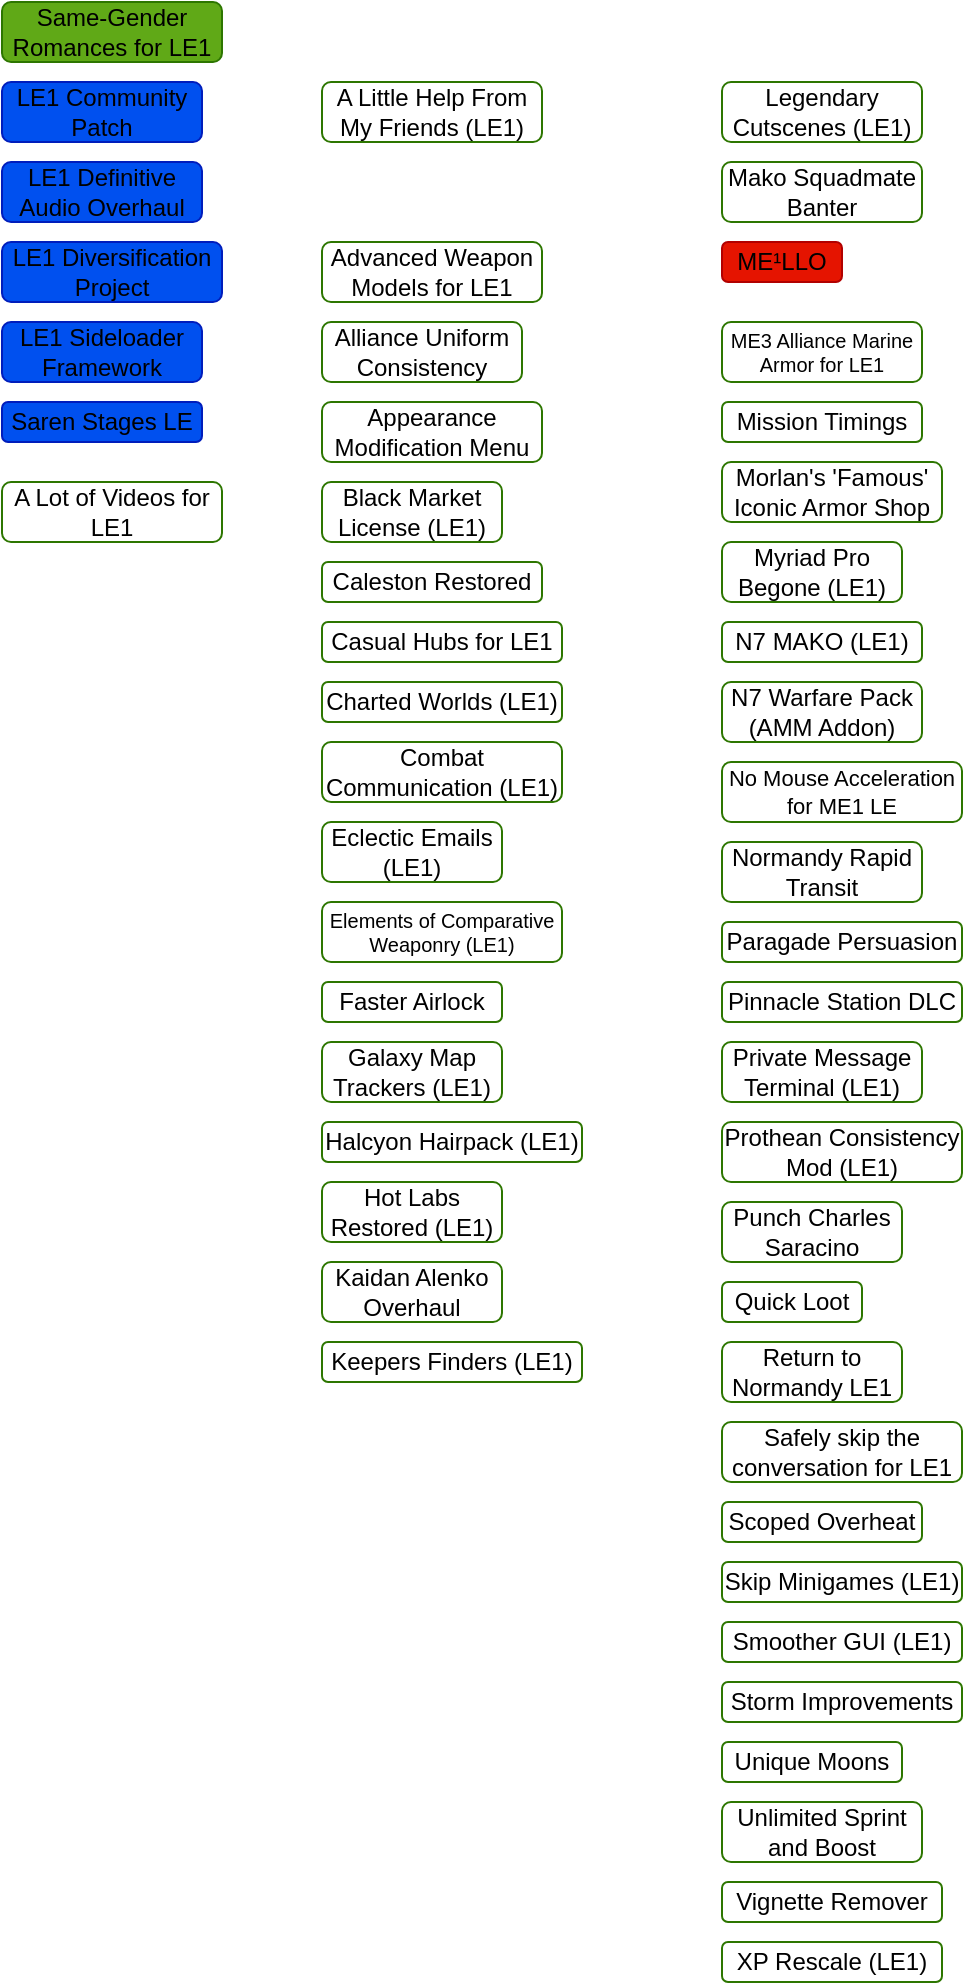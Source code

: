 <mxfile version="26.1.0">
  <diagram name="Страница — 1" id="1QfvMjIt6kSm-26QrTTU">
    <mxGraphModel dx="502" dy="663" grid="1" gridSize="10" guides="1" tooltips="1" connect="1" arrows="1" fold="1" page="1" pageScale="1" pageWidth="1654" pageHeight="1169" math="0" shadow="0">
      <root>
        <mxCell id="0" />
        <mxCell id="1" parent="0" />
        <UserObject label="&lt;div&gt;Same-Gender Romances for LE1&lt;/div&gt;" link="https://www.nexusmods.com/masseffectlegendaryedition/mods/564" id="XhbC9aTRr4sNY5ImtjRr-1">
          <mxCell style="rounded=1;whiteSpace=wrap;html=1;fillColor=#60a917;fontColor=default;strokeColor=#2D7600;" vertex="1" parent="1">
            <mxGeometry x="160" y="40" width="110" height="30" as="geometry" />
          </mxCell>
        </UserObject>
        <mxCell id="XhbC9aTRr4sNY5ImtjRr-2" value="&lt;div&gt;LE1 Sideloader Framework&lt;/div&gt;" style="rounded=1;whiteSpace=wrap;html=1;fillColor=light-dark(#0050EF,#0050EF);fontColor=default;strokeColor=#001DBC;" vertex="1" parent="1">
          <mxGeometry x="160" y="200" width="100" height="30" as="geometry" />
        </mxCell>
        <mxCell id="XhbC9aTRr4sNY5ImtjRr-3" value="&lt;div&gt;LE1 Community Patch&lt;/div&gt;" style="rounded=1;whiteSpace=wrap;html=1;fillColor=light-dark(#0050EF,#0050EF);fontColor=default;strokeColor=#001DBC;" vertex="1" parent="1">
          <mxGeometry x="160" y="80" width="100" height="30" as="geometry" />
        </mxCell>
        <mxCell id="XhbC9aTRr4sNY5ImtjRr-4" value="&lt;div&gt;LE1 Diversification Project&lt;/div&gt;" style="rounded=1;whiteSpace=wrap;html=1;fillColor=light-dark(#0050EF,#0050EF);fontColor=default;strokeColor=#001DBC;" vertex="1" parent="1">
          <mxGeometry x="160" y="160" width="110" height="30" as="geometry" />
        </mxCell>
        <mxCell id="XhbC9aTRr4sNY5ImtjRr-5" value="LE1 Definitive Audio Overhaul" style="rounded=1;whiteSpace=wrap;html=1;fillColor=light-dark(#0050EF,#0050EF);fontColor=default;strokeColor=#001DBC;" vertex="1" parent="1">
          <mxGeometry x="160" y="120" width="100" height="30" as="geometry" />
        </mxCell>
        <mxCell id="XhbC9aTRr4sNY5ImtjRr-6" value="A Lot of Videos for LE1" style="rounded=1;whiteSpace=wrap;html=1;fillColor=none;fontColor=default;strokeColor=#2D7600;" vertex="1" parent="1">
          <mxGeometry x="160" y="280" width="110" height="30" as="geometry" />
        </mxCell>
        <UserObject label="A Little Help From My Friends (LE1)" link="https://www.nexusmods.com/masseffectlegendaryedition/mods/1526" id="XhbC9aTRr4sNY5ImtjRr-7">
          <mxCell style="rounded=1;whiteSpace=wrap;html=1;fillColor=none;fontColor=default;strokeColor=#2D7600;" vertex="1" parent="1">
            <mxGeometry x="320" y="80" width="110" height="30" as="geometry" />
          </mxCell>
        </UserObject>
        <mxCell id="XhbC9aTRr4sNY5ImtjRr-8" value="Advanced Weapon Models for LE1" style="rounded=1;whiteSpace=wrap;html=1;fillColor=none;fontColor=default;strokeColor=#2D7600;" vertex="1" parent="1">
          <mxGeometry x="320" y="160" width="110" height="30" as="geometry" />
        </mxCell>
        <mxCell id="XhbC9aTRr4sNY5ImtjRr-9" value="Alliance Uniform Consistency" style="rounded=1;whiteSpace=wrap;html=1;fillColor=none;fontColor=default;strokeColor=#2D7600;" vertex="1" parent="1">
          <mxGeometry x="320" y="200" width="100" height="30" as="geometry" />
        </mxCell>
        <mxCell id="XhbC9aTRr4sNY5ImtjRr-10" value="Appearance Modification Menu" style="rounded=1;whiteSpace=wrap;html=1;fillColor=none;fontColor=default;strokeColor=#2D7600;" vertex="1" parent="1">
          <mxGeometry x="320" y="240" width="110" height="30" as="geometry" />
        </mxCell>
        <mxCell id="XhbC9aTRr4sNY5ImtjRr-11" value="Black Market License (LE1)" style="rounded=1;whiteSpace=wrap;html=1;fillColor=none;fontColor=default;strokeColor=#2D7600;" vertex="1" parent="1">
          <mxGeometry x="320" y="280" width="90" height="30" as="geometry" />
        </mxCell>
        <mxCell id="XhbC9aTRr4sNY5ImtjRr-12" value="Caleston Restored" style="rounded=1;whiteSpace=wrap;html=1;fillColor=none;fontColor=default;strokeColor=#2D7600;" vertex="1" parent="1">
          <mxGeometry x="320" y="320" width="110" height="20" as="geometry" />
        </mxCell>
        <mxCell id="XhbC9aTRr4sNY5ImtjRr-13" value="Casual Hubs for LE1" style="rounded=1;whiteSpace=wrap;html=1;fillColor=none;fontColor=default;strokeColor=#2D7600;" vertex="1" parent="1">
          <mxGeometry x="320" y="350" width="120" height="20" as="geometry" />
        </mxCell>
        <mxCell id="XhbC9aTRr4sNY5ImtjRr-14" value="Charted Worlds (LE1)" style="rounded=1;whiteSpace=wrap;html=1;fillColor=none;fontColor=default;strokeColor=#2D7600;" vertex="1" parent="1">
          <mxGeometry x="320" y="380" width="120" height="20" as="geometry" />
        </mxCell>
        <mxCell id="XhbC9aTRr4sNY5ImtjRr-15" value="Combat Communication (LE1)" style="rounded=1;whiteSpace=wrap;html=1;fillColor=none;fontColor=default;strokeColor=#2D7600;" vertex="1" parent="1">
          <mxGeometry x="320" y="410" width="120" height="30" as="geometry" />
        </mxCell>
        <mxCell id="XhbC9aTRr4sNY5ImtjRr-16" value="Eclectic Emails (LE1)" style="rounded=1;whiteSpace=wrap;html=1;fillColor=none;fontColor=default;strokeColor=#2D7600;" vertex="1" parent="1">
          <mxGeometry x="320" y="450" width="90" height="30" as="geometry" />
        </mxCell>
        <mxCell id="XhbC9aTRr4sNY5ImtjRr-17" value="Halcyon Hairpack (LE1)" style="rounded=1;whiteSpace=wrap;html=1;fillColor=none;fontColor=default;strokeColor=#2D7600;" vertex="1" parent="1">
          <mxGeometry x="320" y="600" width="130" height="20" as="geometry" />
        </mxCell>
        <mxCell id="XhbC9aTRr4sNY5ImtjRr-18" value="Elements of Comparative Weaponry (LE1)" style="rounded=1;whiteSpace=wrap;html=1;fillColor=none;fontColor=default;strokeColor=#2D7600;fontSize=10;" vertex="1" parent="1">
          <mxGeometry x="320" y="490" width="120" height="30" as="geometry" />
        </mxCell>
        <mxCell id="XhbC9aTRr4sNY5ImtjRr-19" value="Galaxy Map Trackers (LE1)" style="rounded=1;whiteSpace=wrap;html=1;fillColor=none;fontColor=default;strokeColor=#2D7600;" vertex="1" parent="1">
          <mxGeometry x="320" y="560" width="90" height="30" as="geometry" />
        </mxCell>
        <mxCell id="XhbC9aTRr4sNY5ImtjRr-20" value="Faster Airlock" style="rounded=1;whiteSpace=wrap;html=1;fillColor=none;fontColor=default;strokeColor=#2D7600;" vertex="1" parent="1">
          <mxGeometry x="320" y="530" width="90" height="20" as="geometry" />
        </mxCell>
        <mxCell id="XhbC9aTRr4sNY5ImtjRr-21" value="&lt;div&gt;Legendary Cutscenes (LE1)&lt;/div&gt;" style="rounded=1;whiteSpace=wrap;html=1;fillColor=none;fontColor=default;strokeColor=#2D7600;" vertex="1" parent="1">
          <mxGeometry x="520" y="80" width="100" height="30" as="geometry" />
        </mxCell>
        <mxCell id="XhbC9aTRr4sNY5ImtjRr-22" value="Hot Labs Restored (LE1)" style="rounded=1;whiteSpace=wrap;html=1;fillColor=none;fontColor=default;strokeColor=#2D7600;" vertex="1" parent="1">
          <mxGeometry x="320" y="630" width="90" height="30" as="geometry" />
        </mxCell>
        <mxCell id="XhbC9aTRr4sNY5ImtjRr-23" value="Keepers Finders (LE1)" style="rounded=1;whiteSpace=wrap;html=1;fillColor=none;fontColor=default;strokeColor=#2D7600;" vertex="1" parent="1">
          <mxGeometry x="320" y="710" width="130" height="20" as="geometry" />
        </mxCell>
        <mxCell id="XhbC9aTRr4sNY5ImtjRr-24" value="Kaidan Alenko Overhaul" style="rounded=1;whiteSpace=wrap;html=1;fillColor=none;fontColor=default;strokeColor=#2D7600;" vertex="1" parent="1">
          <mxGeometry x="320" y="670" width="90" height="30" as="geometry" />
        </mxCell>
        <mxCell id="XhbC9aTRr4sNY5ImtjRr-25" value="Mission Timings" style="rounded=1;whiteSpace=wrap;html=1;fillColor=none;fontColor=default;strokeColor=#2D7600;" vertex="1" parent="1">
          <mxGeometry x="520" y="240" width="100" height="20" as="geometry" />
        </mxCell>
        <mxCell id="XhbC9aTRr4sNY5ImtjRr-26" value="Mako Squadmate Banter" style="rounded=1;whiteSpace=wrap;html=1;fillColor=none;fontColor=default;strokeColor=#2D7600;" vertex="1" parent="1">
          <mxGeometry x="520" y="120" width="100" height="30" as="geometry" />
        </mxCell>
        <mxCell id="XhbC9aTRr4sNY5ImtjRr-27" value="ME3 Alliance Marine Armor for LE1" style="rounded=1;whiteSpace=wrap;html=1;fillColor=none;fontColor=default;strokeColor=#2D7600;fontSize=10;" vertex="1" parent="1">
          <mxGeometry x="520" y="200" width="100" height="30" as="geometry" />
        </mxCell>
        <mxCell id="XhbC9aTRr4sNY5ImtjRr-28" value="ME¹LLO" style="rounded=1;whiteSpace=wrap;html=1;fillColor=light-dark(#E51400,#E51400);fontColor=default;strokeColor=#B20000;fillStyle=auto;" vertex="1" parent="1">
          <mxGeometry x="520" y="160" width="60" height="20" as="geometry" />
        </mxCell>
        <mxCell id="XhbC9aTRr4sNY5ImtjRr-29" value="N7 Warfare Pack (AMM Addon)" style="rounded=1;whiteSpace=wrap;html=1;fillColor=none;fontColor=default;strokeColor=#2D7600;" vertex="1" parent="1">
          <mxGeometry x="520" y="380" width="100" height="30" as="geometry" />
        </mxCell>
        <mxCell id="XhbC9aTRr4sNY5ImtjRr-30" value="Morlan&#39;s &#39;Famous&#39; Iconic Armor Shop" style="rounded=1;whiteSpace=wrap;html=1;fillColor=none;fontColor=default;strokeColor=#2D7600;" vertex="1" parent="1">
          <mxGeometry x="520" y="270" width="110" height="30" as="geometry" />
        </mxCell>
        <mxCell id="XhbC9aTRr4sNY5ImtjRr-31" value="N7 MAKO (LE1)" style="rounded=1;whiteSpace=wrap;html=1;fillColor=none;fontColor=default;strokeColor=#2D7600;" vertex="1" parent="1">
          <mxGeometry x="520" y="350" width="100" height="20" as="geometry" />
        </mxCell>
        <mxCell id="XhbC9aTRr4sNY5ImtjRr-32" value="Myriad Pro Begone (LE1)" style="rounded=1;whiteSpace=wrap;html=1;fillColor=none;fontColor=default;strokeColor=#2D7600;" vertex="1" parent="1">
          <mxGeometry x="520" y="310" width="90" height="30" as="geometry" />
        </mxCell>
        <mxCell id="XhbC9aTRr4sNY5ImtjRr-33" value="Normandy Rapid Transit" style="rounded=1;whiteSpace=wrap;html=1;fillColor=none;fontColor=default;strokeColor=#2D7600;" vertex="1" parent="1">
          <mxGeometry x="520" y="460" width="100" height="30" as="geometry" />
        </mxCell>
        <mxCell id="XhbC9aTRr4sNY5ImtjRr-34" value="No Mouse Acceleration for ME1 LE" style="rounded=1;whiteSpace=wrap;html=1;fillColor=none;fontColor=default;strokeColor=#2D7600;fontSize=11;" vertex="1" parent="1">
          <mxGeometry x="520" y="420" width="120" height="30" as="geometry" />
        </mxCell>
        <mxCell id="XhbC9aTRr4sNY5ImtjRr-35" value="Prothean Consistency Mod (LE1)" style="rounded=1;whiteSpace=wrap;html=1;fillColor=none;fontColor=default;strokeColor=#2D7600;" vertex="1" parent="1">
          <mxGeometry x="520" y="600" width="120" height="30" as="geometry" />
        </mxCell>
        <mxCell id="XhbC9aTRr4sNY5ImtjRr-36" value="Paragade Persuasion" style="rounded=1;whiteSpace=wrap;html=1;fillColor=none;fontColor=default;strokeColor=#2D7600;" vertex="1" parent="1">
          <mxGeometry x="520" y="500" width="120" height="20" as="geometry" />
        </mxCell>
        <mxCell id="XhbC9aTRr4sNY5ImtjRr-37" value="Private Message Terminal (LE1)" style="rounded=1;whiteSpace=wrap;html=1;fillColor=none;fontColor=default;strokeColor=#2D7600;" vertex="1" parent="1">
          <mxGeometry x="520" y="560" width="100" height="30" as="geometry" />
        </mxCell>
        <mxCell id="XhbC9aTRr4sNY5ImtjRr-38" value="Pinnacle Station DLC" style="rounded=1;whiteSpace=wrap;html=1;fillColor=none;fontColor=default;strokeColor=#2D7600;" vertex="1" parent="1">
          <mxGeometry x="520" y="530" width="120" height="20" as="geometry" />
        </mxCell>
        <mxCell id="XhbC9aTRr4sNY5ImtjRr-39" value="Quick Loot" style="rounded=1;whiteSpace=wrap;html=1;fillColor=none;fontColor=default;strokeColor=#2D7600;" vertex="1" parent="1">
          <mxGeometry x="520" y="680" width="70" height="20" as="geometry" />
        </mxCell>
        <mxCell id="XhbC9aTRr4sNY5ImtjRr-40" value="Punch Charles Saracino" style="rounded=1;whiteSpace=wrap;html=1;fillColor=none;fontColor=default;strokeColor=#2D7600;" vertex="1" parent="1">
          <mxGeometry x="520" y="640" width="90" height="30" as="geometry" />
        </mxCell>
        <mxCell id="XhbC9aTRr4sNY5ImtjRr-41" value="Scoped Overheat" style="rounded=1;whiteSpace=wrap;html=1;fillColor=none;fontColor=default;strokeColor=#2D7600;" vertex="1" parent="1">
          <mxGeometry x="520" y="790" width="100" height="20" as="geometry" />
        </mxCell>
        <mxCell id="XhbC9aTRr4sNY5ImtjRr-42" value="Return to Normandy LE1" style="rounded=1;whiteSpace=wrap;html=1;fillColor=none;fontColor=default;strokeColor=#2D7600;" vertex="1" parent="1">
          <mxGeometry x="520" y="710" width="90" height="30" as="geometry" />
        </mxCell>
        <mxCell id="XhbC9aTRr4sNY5ImtjRr-43" value="Saren Stages LE" style="rounded=1;whiteSpace=wrap;html=1;fillColor=light-dark(#0050EF,#0050EF);fontColor=default;strokeColor=#001DBC;" vertex="1" parent="1">
          <mxGeometry x="160" y="240" width="100" height="20" as="geometry" />
        </mxCell>
        <mxCell id="XhbC9aTRr4sNY5ImtjRr-44" value="Safely skip the conversation for LE1" style="rounded=1;whiteSpace=wrap;html=1;fillColor=none;fontColor=default;strokeColor=#2D7600;" vertex="1" parent="1">
          <mxGeometry x="520" y="750" width="120" height="30" as="geometry" />
        </mxCell>
        <mxCell id="XhbC9aTRr4sNY5ImtjRr-45" value="Skip Minigames (LE1)" style="rounded=1;whiteSpace=wrap;html=1;fillColor=none;fontColor=default;strokeColor=#2D7600;" vertex="1" parent="1">
          <mxGeometry x="520" y="820" width="120" height="20" as="geometry" />
        </mxCell>
        <mxCell id="XhbC9aTRr4sNY5ImtjRr-46" value="Unlimited Sprint and Boost" style="rounded=1;whiteSpace=wrap;html=1;fillColor=none;fontColor=default;strokeColor=#2D7600;" vertex="1" parent="1">
          <mxGeometry x="520" y="940" width="100" height="30" as="geometry" />
        </mxCell>
        <mxCell id="XhbC9aTRr4sNY5ImtjRr-47" value="Smoother GUI (LE1)" style="rounded=1;whiteSpace=wrap;html=1;fillColor=none;fontColor=default;strokeColor=#2D7600;" vertex="1" parent="1">
          <mxGeometry x="520" y="850" width="120" height="20" as="geometry" />
        </mxCell>
        <mxCell id="XhbC9aTRr4sNY5ImtjRr-48" value="Unique Moons" style="rounded=1;whiteSpace=wrap;html=1;fillColor=none;fontColor=default;strokeColor=#2D7600;" vertex="1" parent="1">
          <mxGeometry x="520" y="910" width="90" height="20" as="geometry" />
        </mxCell>
        <mxCell id="XhbC9aTRr4sNY5ImtjRr-49" value="Storm Improvements" style="rounded=1;whiteSpace=wrap;html=1;fillColor=none;fontColor=default;strokeColor=#2D7600;" vertex="1" parent="1">
          <mxGeometry x="520" y="880" width="120" height="20" as="geometry" />
        </mxCell>
        <mxCell id="XhbC9aTRr4sNY5ImtjRr-50" value="Vignette Remover" style="rounded=1;whiteSpace=wrap;html=1;fillColor=none;fontColor=default;strokeColor=#2D7600;" vertex="1" parent="1">
          <mxGeometry x="520" y="980" width="110" height="20" as="geometry" />
        </mxCell>
        <mxCell id="XhbC9aTRr4sNY5ImtjRr-52" value="XP Rescale (LE1)" style="rounded=1;whiteSpace=wrap;html=1;fillColor=none;fontColor=default;strokeColor=#2D7600;" vertex="1" parent="1">
          <mxGeometry x="520" y="1010" width="110" height="20" as="geometry" />
        </mxCell>
      </root>
    </mxGraphModel>
  </diagram>
</mxfile>
